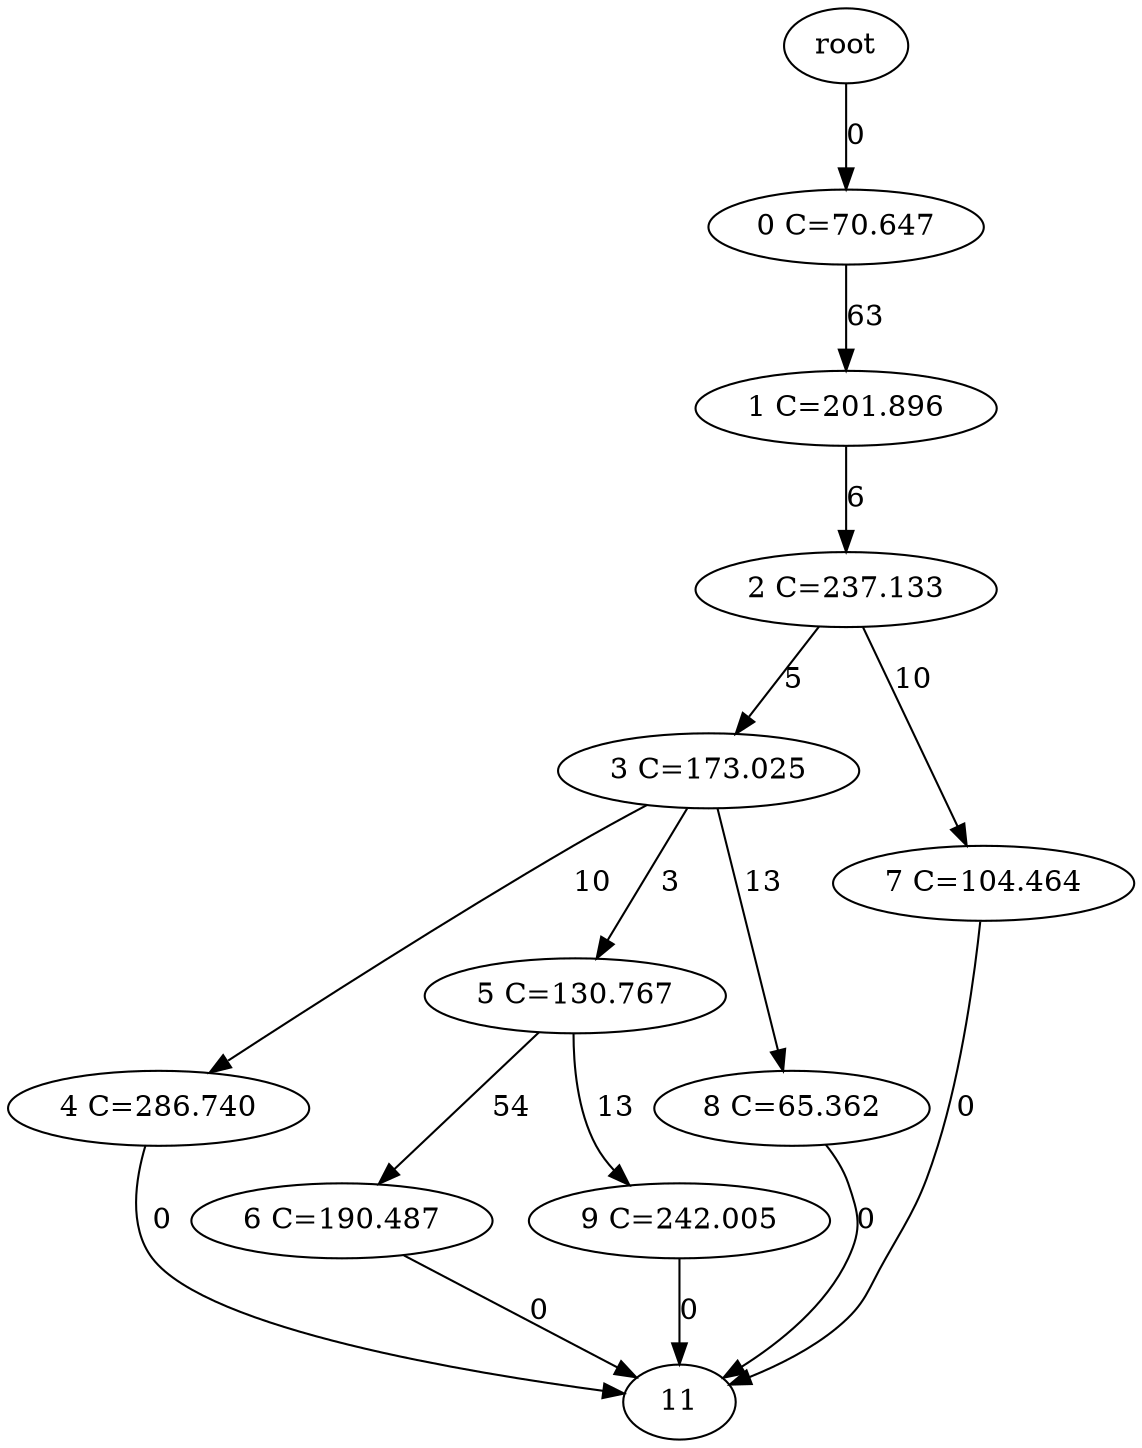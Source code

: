 // DAG automatically generated by daggen at Wed Jul  3 21:42:18 2019
// ./daggen -n 10 -p 3 -s 5000 --dot -c -20 --jump 3 --fat 0.1 
digraph G {
  0 [label=root,size="0",alpha="0"]
  0 -> 1 [label = "0"]
  1 [label= "0 C=70.647",size="71", alpha="0.17"]
  1 -> 2 [label ="63"]
  2 [label= "1 C=201.896",size="202", alpha="0.04"]
  2 -> 3 [label ="6"]
  3 [label= "2 C=237.133",size="237", alpha="0.12"]
  3 -> 4 [label ="5"]
  3 -> 8 [label ="10"]
  4 [label= "3 C=173.025",size="173", alpha="0.12"]
  4 -> 5 [label ="10"]
  4 -> 6 [label ="3"]
  4 -> 9 [label ="13"]
  5 [label= "4 C=286.740",size="287", alpha="0.04"]
  6 [label= "5 C=130.767",size="131", alpha="0.20"]
  6 -> 7 [label ="54"]
  6 -> 10 [label ="13"]
  7 [label= "6 C=190.487",size="190", alpha="0.05"]
  8 [label= "7 C=104.464",size="104", alpha="0.11"]
  9 [label= "8 C=65.362",size="65", alpha="0.09"]
  10 [label= "9 C=242.005",size="242", alpha="0.09"]
  5 -> 11 [label = "0"]
  7 -> 11 [label = "0"]
  8 -> 11 [label = "0"]
  9 -> 11 [label = "0"]
  10 -> 11 [label = "0"]
}
